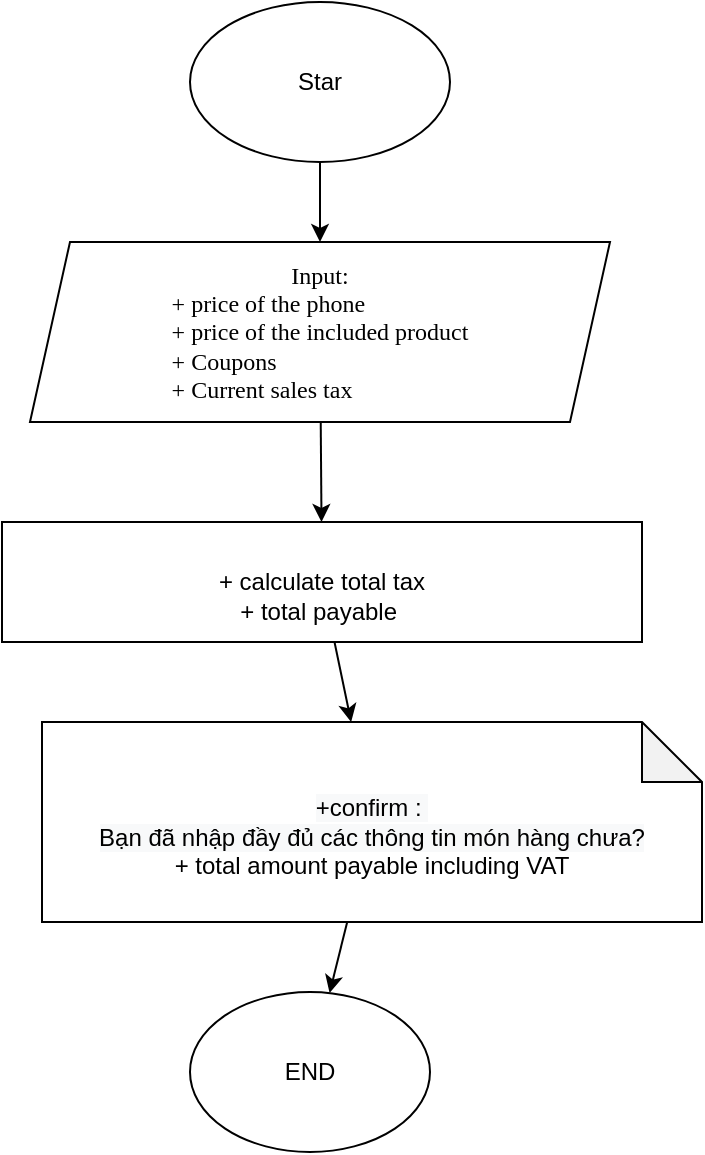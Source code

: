 <mxfile version="19.0.0" type="device"><diagram id="olrbJF3BXFyXwQJbgtWW" name="Page-1"><mxGraphModel dx="868" dy="474" grid="1" gridSize="10" guides="1" tooltips="1" connect="1" arrows="1" fold="1" page="1" pageScale="1" pageWidth="827" pageHeight="1169" math="0" shadow="0"><root><mxCell id="0"/><mxCell id="1" parent="0"/><mxCell id="-t3XF9wreBFXboCwGZ0p-1" value="Star" style="ellipse;whiteSpace=wrap;html=1;" vertex="1" parent="1"><mxGeometry x="294" y="10" width="130" height="80" as="geometry"/></mxCell><mxCell id="-t3XF9wreBFXboCwGZ0p-2" value="&lt;font style=&quot;&quot; face=&quot;Times New Roman&quot;&gt;Input:&lt;br&gt;&lt;div style=&quot;text-align: left;&quot;&gt;&lt;span style=&quot;background-color: initial;&quot;&gt;+ price of the phone&lt;/span&gt;&lt;/div&gt;&lt;div style=&quot;text-align: left;&quot;&gt;&lt;span style=&quot;background-color: initial;&quot;&gt;+ price of the included product&lt;/span&gt;&lt;/div&gt;&lt;div style=&quot;text-align: left;&quot;&gt;&lt;span style=&quot;background-color: initial;&quot;&gt;+ Coupons&lt;/span&gt;&lt;/div&gt;&lt;div style=&quot;text-align: left;&quot;&gt;&lt;span style=&quot;background-color: initial;&quot;&gt;+ Current sales tax&lt;/span&gt;&lt;/div&gt;&lt;/font&gt;" style="shape=parallelogram;perimeter=parallelogramPerimeter;whiteSpace=wrap;html=1;fixedSize=1;" vertex="1" parent="1"><mxGeometry x="214" y="130" width="290" height="90" as="geometry"/></mxCell><mxCell id="-t3XF9wreBFXboCwGZ0p-4" value="&lt;span class=&quot;fontstyle0&quot;&gt;&lt;br&gt;+ calculate total tax&lt;br&gt;+ total payable&amp;nbsp;&lt;br&gt;&lt;/span&gt; " style="rounded=0;whiteSpace=wrap;html=1;" vertex="1" parent="1"><mxGeometry x="200" y="270" width="320" height="60" as="geometry"/></mxCell><mxCell id="-t3XF9wreBFXboCwGZ0p-5" value="&lt;br&gt;&lt;span style=&quot;color: rgb(0, 0, 0); font-family: Helvetica; font-size: 12px; font-style: normal; font-variant-ligatures: normal; font-variant-caps: normal; font-weight: 400; letter-spacing: normal; orphans: 2; text-align: center; text-indent: 0px; text-transform: none; widows: 2; word-spacing: 0px; -webkit-text-stroke-width: 0px; background-color: rgb(248, 249, 250); text-decoration-thickness: initial; text-decoration-style: initial; text-decoration-color: initial; float: none; display: inline !important;&quot;&gt;+confirm :&amp;nbsp;&lt;/span&gt;&lt;br style=&quot;color: rgb(0, 0, 0); font-family: Helvetica; font-size: 12px; font-style: normal; font-variant-ligatures: normal; font-variant-caps: normal; font-weight: 400; letter-spacing: normal; orphans: 2; text-align: center; text-indent: 0px; text-transform: none; widows: 2; word-spacing: 0px; -webkit-text-stroke-width: 0px; background-color: rgb(248, 249, 250); text-decoration-thickness: initial; text-decoration-style: initial; text-decoration-color: initial;&quot;&gt;&lt;span style=&quot;color: rgb(0, 0, 0); font-family: Helvetica; font-size: 12px; font-style: normal; font-variant-ligatures: normal; font-variant-caps: normal; font-weight: 400; letter-spacing: normal; orphans: 2; text-align: center; text-indent: 0px; text-transform: none; widows: 2; word-spacing: 0px; -webkit-text-stroke-width: 0px; background-color: rgb(248, 249, 250); text-decoration-thickness: initial; text-decoration-style: initial; text-decoration-color: initial;&quot; class=&quot;fontstyle0&quot;&gt;Bạn đã nhập đầy đủ các thông tin món hàng chưa?&lt;br&gt;&lt;/span&gt;+ total amount payable including VAT&lt;br&gt;" style="shape=note;whiteSpace=wrap;html=1;backgroundOutline=1;darkOpacity=0.05;rotation=0;" vertex="1" parent="1"><mxGeometry x="220" y="370" width="330" height="100" as="geometry"/></mxCell><mxCell id="-t3XF9wreBFXboCwGZ0p-6" value="END" style="ellipse;whiteSpace=wrap;html=1;" vertex="1" parent="1"><mxGeometry x="294" y="505" width="120" height="80" as="geometry"/></mxCell><mxCell id="-t3XF9wreBFXboCwGZ0p-7" value="" style="endArrow=classic;html=1;rounded=0;fontFamily=Times New Roman;fontSize=12;" edge="1" parent="1" source="-t3XF9wreBFXboCwGZ0p-1" target="-t3XF9wreBFXboCwGZ0p-2"><mxGeometry width="50" height="50" relative="1" as="geometry"><mxPoint x="520" y="80" as="sourcePoint"/><mxPoint x="600" y="200" as="targetPoint"/><Array as="points"/></mxGeometry></mxCell><mxCell id="-t3XF9wreBFXboCwGZ0p-8" value="" style="endArrow=classic;html=1;rounded=0;fontFamily=Times New Roman;fontSize=12;" edge="1" parent="1" source="-t3XF9wreBFXboCwGZ0p-2" target="-t3XF9wreBFXboCwGZ0p-4"><mxGeometry width="50" height="50" relative="1" as="geometry"><mxPoint x="130" y="270" as="sourcePoint"/><mxPoint x="180" y="220" as="targetPoint"/></mxGeometry></mxCell><mxCell id="-t3XF9wreBFXboCwGZ0p-9" value="" style="endArrow=classic;html=1;rounded=0;fontFamily=Times New Roman;fontSize=12;" edge="1" parent="1" source="-t3XF9wreBFXboCwGZ0p-4" target="-t3XF9wreBFXboCwGZ0p-5"><mxGeometry width="50" height="50" relative="1" as="geometry"><mxPoint x="80" y="420" as="sourcePoint"/><mxPoint x="130" y="370" as="targetPoint"/></mxGeometry></mxCell><mxCell id="-t3XF9wreBFXboCwGZ0p-10" value="" style="endArrow=classic;html=1;rounded=0;fontFamily=Times New Roman;fontSize=12;" edge="1" parent="1" source="-t3XF9wreBFXboCwGZ0p-5" target="-t3XF9wreBFXboCwGZ0p-6"><mxGeometry width="50" height="50" relative="1" as="geometry"><mxPoint x="60" y="460" as="sourcePoint"/><mxPoint x="110" y="410" as="targetPoint"/></mxGeometry></mxCell></root></mxGraphModel></diagram></mxfile>